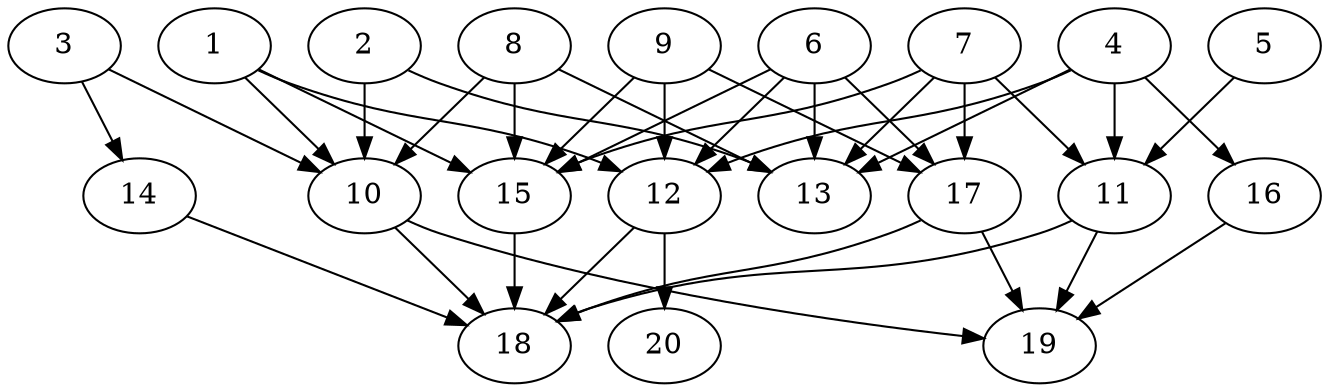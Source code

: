 // DAG automatically generated by daggen at Tue Jul 23 14:29:40 2019
// ./daggen --dot -n 20 --ccr 0.5 --fat 0.7 --regular 0.5 --density 0.7 --mindata 5242880 --maxdata 52428800 
digraph G {
  1 [size="45598720", alpha="0.02", expect_size="22799360"] 
  1 -> 10 [size ="22799360"]
  1 -> 12 [size ="22799360"]
  1 -> 15 [size ="22799360"]
  2 [size="42358784", alpha="0.10", expect_size="21179392"] 
  2 -> 10 [size ="21179392"]
  2 -> 13 [size ="21179392"]
  3 [size="11388928", alpha="0.09", expect_size="5694464"] 
  3 -> 10 [size ="5694464"]
  3 -> 14 [size ="5694464"]
  4 [size="69681152", alpha="0.03", expect_size="34840576"] 
  4 -> 11 [size ="34840576"]
  4 -> 12 [size ="34840576"]
  4 -> 13 [size ="34840576"]
  4 -> 16 [size ="34840576"]
  5 [size="73619456", alpha="0.05", expect_size="36809728"] 
  5 -> 11 [size ="36809728"]
  6 [size="51576832", alpha="0.07", expect_size="25788416"] 
  6 -> 12 [size ="25788416"]
  6 -> 13 [size ="25788416"]
  6 -> 15 [size ="25788416"]
  6 -> 17 [size ="25788416"]
  7 [size="56057856", alpha="0.03", expect_size="28028928"] 
  7 -> 11 [size ="28028928"]
  7 -> 13 [size ="28028928"]
  7 -> 15 [size ="28028928"]
  7 -> 17 [size ="28028928"]
  8 [size="102285312", alpha="0.07", expect_size="51142656"] 
  8 -> 10 [size ="51142656"]
  8 -> 13 [size ="51142656"]
  8 -> 15 [size ="51142656"]
  9 [size="35823616", alpha="0.13", expect_size="17911808"] 
  9 -> 12 [size ="17911808"]
  9 -> 15 [size ="17911808"]
  9 -> 17 [size ="17911808"]
  10 [size="38678528", alpha="0.04", expect_size="19339264"] 
  10 -> 18 [size ="19339264"]
  10 -> 19 [size ="19339264"]
  11 [size="87322624", alpha="0.02", expect_size="43661312"] 
  11 -> 18 [size ="43661312"]
  11 -> 19 [size ="43661312"]
  12 [size="98140160", alpha="0.06", expect_size="49070080"] 
  12 -> 18 [size ="49070080"]
  12 -> 20 [size ="49070080"]
  13 [size="50886656", alpha="0.16", expect_size="25443328"] 
  14 [size="92684288", alpha="0.12", expect_size="46342144"] 
  14 -> 18 [size ="46342144"]
  15 [size="10506240", alpha="0.17", expect_size="5253120"] 
  15 -> 18 [size ="5253120"]
  16 [size="34725888", alpha="0.14", expect_size="17362944"] 
  16 -> 19 [size ="17362944"]
  17 [size="68892672", alpha="0.15", expect_size="34446336"] 
  17 -> 18 [size ="34446336"]
  17 -> 19 [size ="34446336"]
  18 [size="81899520", alpha="0.15", expect_size="40949760"] 
  19 [size="18540544", alpha="0.06", expect_size="9270272"] 
  20 [size="80936960", alpha="0.10", expect_size="40468480"] 
}

